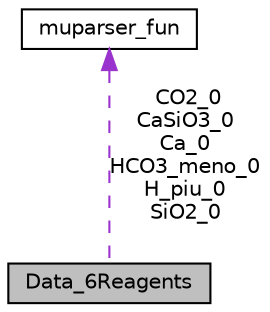 digraph "Data_6Reagents"
{
 // LATEX_PDF_SIZE
  edge [fontname="Helvetica",fontsize="10",labelfontname="Helvetica",labelfontsize="10"];
  node [fontname="Helvetica",fontsize="10",shape=record];
  Node1 [label="Data_6Reagents",height=0.2,width=0.4,color="black", fillcolor="grey75", style="filled", fontcolor="black",tooltip="Data for 6 reagents case."];
  Node2 -> Node1 [dir="back",color="darkorchid3",fontsize="10",style="dashed",label=" CO2_0\nCaSiO3_0\nCa_0\nHCO3_meno_0\nH_piu_0\nSiO2_0" ,fontname="Helvetica"];
  Node2 [label="muparser_fun",height=0.2,width=0.4,color="black", fillcolor="white", style="filled",URL="$classmuparser__fun.html",tooltip="Class for creating and set muparser_fun."];
}

